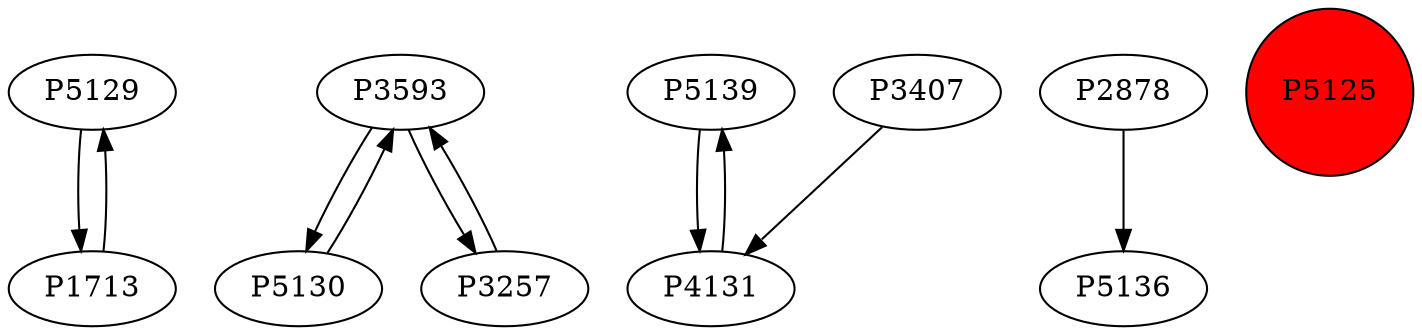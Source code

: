 digraph {
	P5129 -> P1713
	P3593 -> P5130
	P5130 -> P3593
	P5139 -> P4131
	P3593 -> P3257
	P2878 -> P5136
	P1713 -> P5129
	P4131 -> P5139
	P3407 -> P4131
	P3257 -> P3593
	P5125 [shape=circle]
	P5125 [style=filled]
	P5125 [fillcolor=red]
}